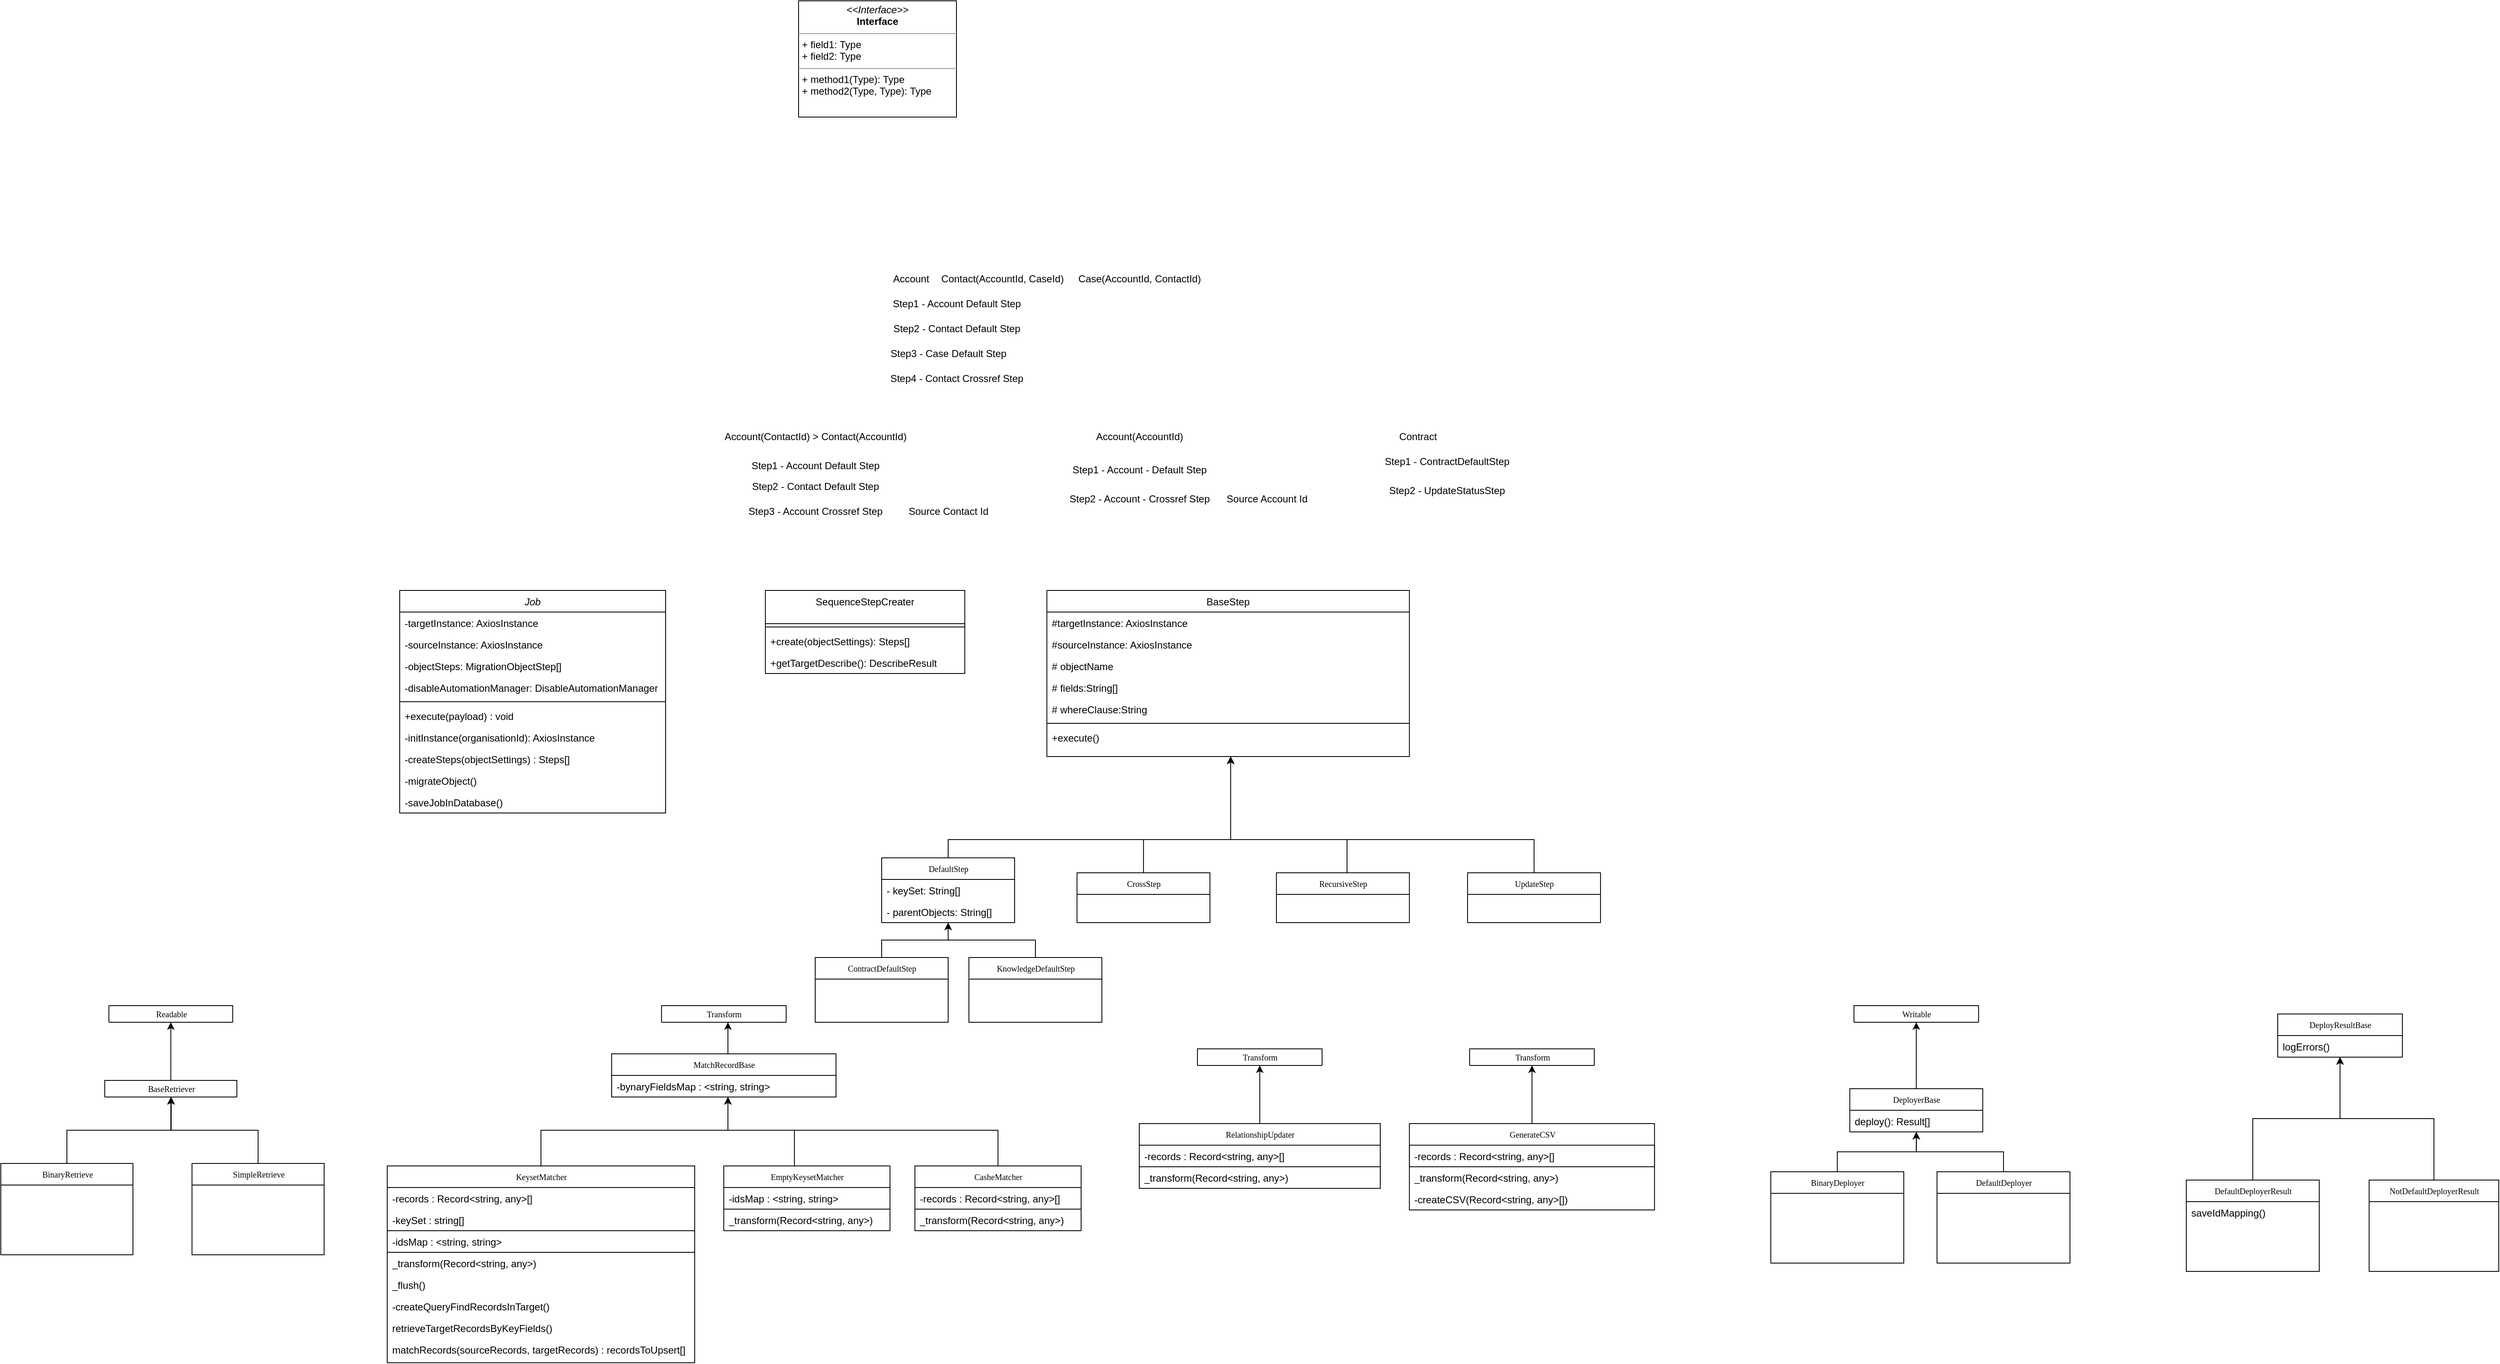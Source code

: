 <mxfile version="20.6.0" type="github">
  <diagram id="C5RBs43oDa-KdzZeNtuy" name="Page-1">
    <mxGraphModel dx="2407" dy="889" grid="1" gridSize="10" guides="1" tooltips="1" connect="1" arrows="1" fold="1" page="1" pageScale="1" pageWidth="827" pageHeight="1169" math="0" shadow="0">
      <root>
        <mxCell id="WIyWlLk6GJQsqaUBKTNV-0" />
        <mxCell id="WIyWlLk6GJQsqaUBKTNV-1" parent="WIyWlLk6GJQsqaUBKTNV-0" />
        <mxCell id="KQqe6mfhrijCWGsZN7re-0" value="&lt;p style=&quot;margin:0px;margin-top:4px;text-align:center;&quot;&gt;&lt;i&gt;&amp;lt;&amp;lt;Interface&amp;gt;&amp;gt;&lt;/i&gt;&lt;br/&gt;&lt;b&gt;Interface&lt;/b&gt;&lt;/p&gt;&lt;hr size=&quot;1&quot;/&gt;&lt;p style=&quot;margin:0px;margin-left:4px;&quot;&gt;+ field1: Type&lt;br/&gt;+ field2: Type&lt;/p&gt;&lt;hr size=&quot;1&quot;/&gt;&lt;p style=&quot;margin:0px;margin-left:4px;&quot;&gt;+ method1(Type): Type&lt;br/&gt;+ method2(Type, Type): Type&lt;/p&gt;" style="verticalAlign=top;align=left;overflow=fill;fontSize=12;fontFamily=Helvetica;html=1;rounded=0;shadow=0;comic=0;labelBackgroundColor=none;strokeWidth=1" vertex="1" parent="WIyWlLk6GJQsqaUBKTNV-1">
          <mxGeometry x="260" y="100" width="190" height="140" as="geometry" />
        </mxCell>
        <mxCell id="KQqe6mfhrijCWGsZN7re-1" value="Job" style="swimlane;fontStyle=2;align=center;verticalAlign=top;childLayout=stackLayout;horizontal=1;startSize=26;horizontalStack=0;resizeParent=1;resizeLast=0;collapsible=1;marginBottom=0;rounded=0;shadow=0;strokeWidth=1;" vertex="1" parent="WIyWlLk6GJQsqaUBKTNV-1">
          <mxGeometry x="-220" y="810" width="320" height="268" as="geometry">
            <mxRectangle x="230" y="140" width="160" height="26" as="alternateBounds" />
          </mxGeometry>
        </mxCell>
        <mxCell id="KQqe6mfhrijCWGsZN7re-2" value="-targetInstance: AxiosInstance" style="text;align=left;verticalAlign=top;spacingLeft=4;spacingRight=4;overflow=hidden;rotatable=0;points=[[0,0.5],[1,0.5]];portConstraint=eastwest;" vertex="1" parent="KQqe6mfhrijCWGsZN7re-1">
          <mxGeometry y="26" width="320" height="26" as="geometry" />
        </mxCell>
        <mxCell id="KQqe6mfhrijCWGsZN7re-3" value="-sourceInstance: AxiosInstance" style="text;align=left;verticalAlign=top;spacingLeft=4;spacingRight=4;overflow=hidden;rotatable=0;points=[[0,0.5],[1,0.5]];portConstraint=eastwest;" vertex="1" parent="KQqe6mfhrijCWGsZN7re-1">
          <mxGeometry y="52" width="320" height="26" as="geometry" />
        </mxCell>
        <mxCell id="KQqe6mfhrijCWGsZN7re-4" value="-objectSteps: MigrationObjectStep[]&#xa;" style="text;align=left;verticalAlign=top;spacingLeft=4;spacingRight=4;overflow=hidden;rotatable=0;points=[[0,0.5],[1,0.5]];portConstraint=eastwest;" vertex="1" parent="KQqe6mfhrijCWGsZN7re-1">
          <mxGeometry y="78" width="320" height="26" as="geometry" />
        </mxCell>
        <mxCell id="KQqe6mfhrijCWGsZN7re-5" value="-disableAutomationManager: DisableAutomationManager&#xa;" style="text;align=left;verticalAlign=top;spacingLeft=4;spacingRight=4;overflow=hidden;rotatable=0;points=[[0,0.5],[1,0.5]];portConstraint=eastwest;" vertex="1" parent="KQqe6mfhrijCWGsZN7re-1">
          <mxGeometry y="104" width="320" height="26" as="geometry" />
        </mxCell>
        <mxCell id="KQqe6mfhrijCWGsZN7re-6" value="" style="line;html=1;strokeWidth=1;align=left;verticalAlign=middle;spacingTop=-1;spacingLeft=3;spacingRight=3;rotatable=0;labelPosition=right;points=[];portConstraint=eastwest;" vertex="1" parent="KQqe6mfhrijCWGsZN7re-1">
          <mxGeometry y="130" width="320" height="8" as="geometry" />
        </mxCell>
        <mxCell id="KQqe6mfhrijCWGsZN7re-7" value="+execute(payload) : void" style="text;align=left;verticalAlign=top;spacingLeft=4;spacingRight=4;overflow=hidden;rotatable=0;points=[[0,0.5],[1,0.5]];portConstraint=eastwest;" vertex="1" parent="KQqe6mfhrijCWGsZN7re-1">
          <mxGeometry y="138" width="320" height="26" as="geometry" />
        </mxCell>
        <mxCell id="KQqe6mfhrijCWGsZN7re-8" value="-initInstance(organisationId): AxiosInstance" style="text;align=left;verticalAlign=top;spacingLeft=4;spacingRight=4;overflow=hidden;rotatable=0;points=[[0,0.5],[1,0.5]];portConstraint=eastwest;" vertex="1" parent="KQqe6mfhrijCWGsZN7re-1">
          <mxGeometry y="164" width="320" height="26" as="geometry" />
        </mxCell>
        <mxCell id="KQqe6mfhrijCWGsZN7re-9" value="-createSteps(objectSettings) : Steps[]" style="text;align=left;verticalAlign=top;spacingLeft=4;spacingRight=4;overflow=hidden;rotatable=0;points=[[0,0.5],[1,0.5]];portConstraint=eastwest;" vertex="1" parent="KQqe6mfhrijCWGsZN7re-1">
          <mxGeometry y="190" width="320" height="26" as="geometry" />
        </mxCell>
        <mxCell id="KQqe6mfhrijCWGsZN7re-10" value="-migrateObject()" style="text;align=left;verticalAlign=top;spacingLeft=4;spacingRight=4;overflow=hidden;rotatable=0;points=[[0,0.5],[1,0.5]];portConstraint=eastwest;" vertex="1" parent="KQqe6mfhrijCWGsZN7re-1">
          <mxGeometry y="216" width="320" height="26" as="geometry" />
        </mxCell>
        <mxCell id="KQqe6mfhrijCWGsZN7re-11" value="-saveJobInDatabase()" style="text;align=left;verticalAlign=top;spacingLeft=4;spacingRight=4;overflow=hidden;rotatable=0;points=[[0,0.5],[1,0.5]];portConstraint=eastwest;" vertex="1" parent="KQqe6mfhrijCWGsZN7re-1">
          <mxGeometry y="242" width="320" height="26" as="geometry" />
        </mxCell>
        <mxCell id="KQqe6mfhrijCWGsZN7re-12" value="SequenceStepCreater" style="swimlane;fontStyle=0;align=center;verticalAlign=top;childLayout=stackLayout;horizontal=1;startSize=40;horizontalStack=0;resizeParent=1;resizeLast=0;collapsible=1;marginBottom=0;rounded=0;shadow=0;strokeWidth=1;" vertex="1" parent="WIyWlLk6GJQsqaUBKTNV-1">
          <mxGeometry x="220.06" y="810" width="240" height="100" as="geometry">
            <mxRectangle x="550" y="140" width="160" height="26" as="alternateBounds" />
          </mxGeometry>
        </mxCell>
        <mxCell id="KQqe6mfhrijCWGsZN7re-13" value="" style="line;html=1;strokeWidth=1;align=left;verticalAlign=middle;spacingTop=-1;spacingLeft=3;spacingRight=3;rotatable=0;labelPosition=right;points=[];portConstraint=eastwest;" vertex="1" parent="KQqe6mfhrijCWGsZN7re-12">
          <mxGeometry y="40" width="240" height="8" as="geometry" />
        </mxCell>
        <mxCell id="KQqe6mfhrijCWGsZN7re-14" value="+create(objectSettings): Steps[]&#xa;" style="text;align=left;verticalAlign=top;spacingLeft=4;spacingRight=4;overflow=hidden;rotatable=0;points=[[0,0.5],[1,0.5]];portConstraint=eastwest;" vertex="1" parent="KQqe6mfhrijCWGsZN7re-12">
          <mxGeometry y="48" width="240" height="26" as="geometry" />
        </mxCell>
        <mxCell id="KQqe6mfhrijCWGsZN7re-15" value="+getTargetDescribe(): DescribeResult&#xa;" style="text;align=left;verticalAlign=top;spacingLeft=4;spacingRight=4;overflow=hidden;rotatable=0;points=[[0,0.5],[1,0.5]];portConstraint=eastwest;" vertex="1" parent="KQqe6mfhrijCWGsZN7re-12">
          <mxGeometry y="74" width="240" height="26" as="geometry" />
        </mxCell>
        <mxCell id="KQqe6mfhrijCWGsZN7re-16" value="BaseStep" style="swimlane;fontStyle=0;align=center;verticalAlign=top;childLayout=stackLayout;horizontal=1;startSize=26;horizontalStack=0;resizeParent=1;resizeLast=0;collapsible=1;marginBottom=0;rounded=0;shadow=0;strokeWidth=1;" vertex="1" parent="WIyWlLk6GJQsqaUBKTNV-1">
          <mxGeometry x="558.81" y="810" width="436.25" height="200" as="geometry">
            <mxRectangle x="550" y="140" width="160" height="26" as="alternateBounds" />
          </mxGeometry>
        </mxCell>
        <mxCell id="KQqe6mfhrijCWGsZN7re-17" value="#targetInstance: AxiosInstance" style="text;align=left;verticalAlign=top;spacingLeft=4;spacingRight=4;overflow=hidden;rotatable=0;points=[[0,0.5],[1,0.5]];portConstraint=eastwest;" vertex="1" parent="KQqe6mfhrijCWGsZN7re-16">
          <mxGeometry y="26" width="436.25" height="26" as="geometry" />
        </mxCell>
        <mxCell id="KQqe6mfhrijCWGsZN7re-18" value="#sourceInstance: AxiosInstance" style="text;align=left;verticalAlign=top;spacingLeft=4;spacingRight=4;overflow=hidden;rotatable=0;points=[[0,0.5],[1,0.5]];portConstraint=eastwest;" vertex="1" parent="KQqe6mfhrijCWGsZN7re-16">
          <mxGeometry y="52" width="436.25" height="26" as="geometry" />
        </mxCell>
        <mxCell id="KQqe6mfhrijCWGsZN7re-19" value="# objectName" style="text;align=left;verticalAlign=top;spacingLeft=4;spacingRight=4;overflow=hidden;rotatable=0;points=[[0,0.5],[1,0.5]];portConstraint=eastwest;" vertex="1" parent="KQqe6mfhrijCWGsZN7re-16">
          <mxGeometry y="78" width="436.25" height="26" as="geometry" />
        </mxCell>
        <mxCell id="KQqe6mfhrijCWGsZN7re-20" value="# fields:String[]" style="text;align=left;verticalAlign=top;spacingLeft=4;spacingRight=4;overflow=hidden;rotatable=0;points=[[0,0.5],[1,0.5]];portConstraint=eastwest;" vertex="1" parent="KQqe6mfhrijCWGsZN7re-16">
          <mxGeometry y="104" width="436.25" height="26" as="geometry" />
        </mxCell>
        <mxCell id="KQqe6mfhrijCWGsZN7re-21" value="# whereClause:String" style="text;align=left;verticalAlign=top;spacingLeft=4;spacingRight=4;overflow=hidden;rotatable=0;points=[[0,0.5],[1,0.5]];portConstraint=eastwest;" vertex="1" parent="KQqe6mfhrijCWGsZN7re-16">
          <mxGeometry y="130" width="436.25" height="26" as="geometry" />
        </mxCell>
        <mxCell id="KQqe6mfhrijCWGsZN7re-22" value="" style="line;html=1;strokeWidth=1;align=left;verticalAlign=middle;spacingTop=-1;spacingLeft=3;spacingRight=3;rotatable=0;labelPosition=right;points=[];portConstraint=eastwest;" vertex="1" parent="KQqe6mfhrijCWGsZN7re-16">
          <mxGeometry y="156" width="436.25" height="8" as="geometry" />
        </mxCell>
        <mxCell id="KQqe6mfhrijCWGsZN7re-23" value="+execute()" style="text;align=left;verticalAlign=top;spacingLeft=4;spacingRight=4;overflow=hidden;rotatable=0;points=[[0,0.5],[1,0.5]];portConstraint=eastwest;" vertex="1" parent="KQqe6mfhrijCWGsZN7re-16">
          <mxGeometry y="164" width="436.25" height="26" as="geometry" />
        </mxCell>
        <mxCell id="KQqe6mfhrijCWGsZN7re-24" style="edgeStyle=orthogonalEdgeStyle;rounded=0;orthogonalLoop=1;jettySize=auto;html=1;" edge="1" parent="WIyWlLk6GJQsqaUBKTNV-1" source="KQqe6mfhrijCWGsZN7re-25" target="KQqe6mfhrijCWGsZN7re-16">
          <mxGeometry relative="1" as="geometry">
            <Array as="points">
              <mxPoint x="440" y="1110" />
              <mxPoint x="780" y="1110" />
            </Array>
          </mxGeometry>
        </mxCell>
        <mxCell id="KQqe6mfhrijCWGsZN7re-25" value="DefaultStep" style="swimlane;html=1;fontStyle=0;childLayout=stackLayout;horizontal=1;startSize=26;fillColor=none;horizontalStack=0;resizeParent=1;resizeLast=0;collapsible=1;marginBottom=0;swimlaneFillColor=#ffffff;rounded=0;shadow=0;comic=0;labelBackgroundColor=none;strokeWidth=1;fontFamily=Verdana;fontSize=10;align=center;" vertex="1" parent="WIyWlLk6GJQsqaUBKTNV-1">
          <mxGeometry x="360" y="1132" width="160" height="78" as="geometry" />
        </mxCell>
        <mxCell id="KQqe6mfhrijCWGsZN7re-26" value="- keySet: String[]" style="text;html=1;strokeColor=none;fillColor=none;align=left;verticalAlign=top;spacingLeft=4;spacingRight=4;whiteSpace=wrap;overflow=hidden;rotatable=0;points=[[0,0.5],[1,0.5]];portConstraint=eastwest;" vertex="1" parent="KQqe6mfhrijCWGsZN7re-25">
          <mxGeometry y="26" width="160" height="26" as="geometry" />
        </mxCell>
        <mxCell id="KQqe6mfhrijCWGsZN7re-27" value="- parentObjects: String[]" style="text;html=1;strokeColor=none;fillColor=none;align=left;verticalAlign=top;spacingLeft=4;spacingRight=4;whiteSpace=wrap;overflow=hidden;rotatable=0;points=[[0,0.5],[1,0.5]];portConstraint=eastwest;" vertex="1" parent="KQqe6mfhrijCWGsZN7re-25">
          <mxGeometry y="52" width="160" height="26" as="geometry" />
        </mxCell>
        <mxCell id="KQqe6mfhrijCWGsZN7re-28" style="edgeStyle=orthogonalEdgeStyle;rounded=0;orthogonalLoop=1;jettySize=auto;html=1;exitX=0.5;exitY=0;exitDx=0;exitDy=0;" edge="1" parent="WIyWlLk6GJQsqaUBKTNV-1" source="KQqe6mfhrijCWGsZN7re-29" target="KQqe6mfhrijCWGsZN7re-16">
          <mxGeometry relative="1" as="geometry">
            <Array as="points">
              <mxPoint x="675" y="1110" />
              <mxPoint x="780" y="1110" />
            </Array>
          </mxGeometry>
        </mxCell>
        <mxCell id="KQqe6mfhrijCWGsZN7re-29" value="CrossStep" style="swimlane;html=1;fontStyle=0;childLayout=stackLayout;horizontal=1;startSize=26;fillColor=none;horizontalStack=0;resizeParent=1;resizeLast=0;collapsible=1;marginBottom=0;swimlaneFillColor=#ffffff;rounded=0;shadow=0;comic=0;labelBackgroundColor=none;strokeWidth=1;fontFamily=Verdana;fontSize=10;align=center;" vertex="1" parent="WIyWlLk6GJQsqaUBKTNV-1">
          <mxGeometry x="595.06" y="1150" width="160" height="60" as="geometry" />
        </mxCell>
        <mxCell id="KQqe6mfhrijCWGsZN7re-30" style="edgeStyle=orthogonalEdgeStyle;rounded=0;orthogonalLoop=1;jettySize=auto;html=1;" edge="1" parent="WIyWlLk6GJQsqaUBKTNV-1" source="KQqe6mfhrijCWGsZN7re-31" target="KQqe6mfhrijCWGsZN7re-16">
          <mxGeometry relative="1" as="geometry">
            <Array as="points">
              <mxPoint x="920" y="1110" />
              <mxPoint x="780" y="1110" />
            </Array>
          </mxGeometry>
        </mxCell>
        <mxCell id="KQqe6mfhrijCWGsZN7re-31" value="RecursiveStep" style="swimlane;html=1;fontStyle=0;childLayout=stackLayout;horizontal=1;startSize=26;fillColor=none;horizontalStack=0;resizeParent=1;resizeLast=0;collapsible=1;marginBottom=0;swimlaneFillColor=#ffffff;rounded=0;shadow=0;comic=0;labelBackgroundColor=none;strokeWidth=1;fontFamily=Verdana;fontSize=10;align=center;" vertex="1" parent="WIyWlLk6GJQsqaUBKTNV-1">
          <mxGeometry x="835.06" y="1150" width="160" height="60" as="geometry" />
        </mxCell>
        <mxCell id="KQqe6mfhrijCWGsZN7re-32" style="edgeStyle=orthogonalEdgeStyle;rounded=0;orthogonalLoop=1;jettySize=auto;html=1;" edge="1" parent="WIyWlLk6GJQsqaUBKTNV-1" source="KQqe6mfhrijCWGsZN7re-33" target="KQqe6mfhrijCWGsZN7re-34">
          <mxGeometry relative="1" as="geometry" />
        </mxCell>
        <mxCell id="KQqe6mfhrijCWGsZN7re-33" value="BaseRetriever" style="swimlane;html=1;fontStyle=0;childLayout=stackLayout;horizontal=1;startSize=26;fillColor=none;horizontalStack=0;resizeParent=1;resizeLast=0;collapsible=1;marginBottom=0;swimlaneFillColor=#ffffff;rounded=0;shadow=0;comic=0;labelBackgroundColor=none;strokeWidth=1;fontFamily=Verdana;fontSize=10;align=center;" vertex="1" parent="WIyWlLk6GJQsqaUBKTNV-1">
          <mxGeometry x="-574.94" y="1400" width="159" height="20" as="geometry" />
        </mxCell>
        <mxCell id="KQqe6mfhrijCWGsZN7re-34" value="Readable" style="swimlane;html=1;fontStyle=0;childLayout=stackLayout;horizontal=1;startSize=26;fillColor=none;horizontalStack=0;resizeParent=1;resizeLast=0;collapsible=1;marginBottom=0;swimlaneFillColor=#ffffff;rounded=0;shadow=0;comic=0;labelBackgroundColor=none;strokeWidth=1;fontFamily=Verdana;fontSize=10;align=center;" vertex="1" parent="WIyWlLk6GJQsqaUBKTNV-1">
          <mxGeometry x="-569.94" y="1310" width="149" height="20" as="geometry" />
        </mxCell>
        <mxCell id="KQqe6mfhrijCWGsZN7re-35" style="edgeStyle=orthogonalEdgeStyle;rounded=0;orthogonalLoop=1;jettySize=auto;html=1;" edge="1" parent="WIyWlLk6GJQsqaUBKTNV-1" source="KQqe6mfhrijCWGsZN7re-36" target="KQqe6mfhrijCWGsZN7re-38">
          <mxGeometry relative="1" as="geometry">
            <Array as="points">
              <mxPoint x="175" y="1350" />
              <mxPoint x="175" y="1350" />
            </Array>
          </mxGeometry>
        </mxCell>
        <mxCell id="KQqe6mfhrijCWGsZN7re-36" value="MatchRecordBase" style="swimlane;html=1;fontStyle=0;childLayout=stackLayout;horizontal=1;startSize=26;fillColor=none;horizontalStack=0;resizeParent=1;resizeLast=0;collapsible=1;marginBottom=0;swimlaneFillColor=#ffffff;rounded=0;shadow=0;comic=0;labelBackgroundColor=none;strokeWidth=1;fontFamily=Verdana;fontSize=10;align=center;" vertex="1" parent="WIyWlLk6GJQsqaUBKTNV-1">
          <mxGeometry x="35.06" y="1368" width="270" height="52" as="geometry" />
        </mxCell>
        <mxCell id="KQqe6mfhrijCWGsZN7re-37" value="&lt;span style=&quot;color: rgb(0, 0, 0); font-family: Helvetica; font-size: 12px; font-style: normal; font-variant-ligatures: normal; font-variant-caps: normal; font-weight: 400; letter-spacing: normal; orphans: 2; text-align: left; text-indent: 0px; text-transform: none; widows: 2; word-spacing: 0px; -webkit-text-stroke-width: 0px; text-decoration-thickness: initial; text-decoration-style: initial; text-decoration-color: initial; float: none; display: inline !important; background-color: rgb(255, 255, 255);&quot;&gt;-bynaryFieldsMap : &amp;lt;string, string&amp;gt;&amp;nbsp;&amp;nbsp;&lt;/span&gt;" style="text;html=1;strokeColor=default;fillColor=#FFFFFF;align=left;verticalAlign=top;spacingLeft=4;spacingRight=4;whiteSpace=wrap;overflow=hidden;rotatable=0;points=[[0,0.5],[1,0.5]];portConstraint=eastwest;" vertex="1" parent="KQqe6mfhrijCWGsZN7re-36">
          <mxGeometry y="26" width="270" height="26" as="geometry" />
        </mxCell>
        <mxCell id="KQqe6mfhrijCWGsZN7re-38" value="Transform" style="swimlane;html=1;fontStyle=0;childLayout=stackLayout;horizontal=1;startSize=26;fillColor=none;horizontalStack=0;resizeParent=1;resizeLast=0;collapsible=1;marginBottom=0;swimlaneFillColor=#ffffff;rounded=0;shadow=0;comic=0;labelBackgroundColor=none;strokeWidth=1;fontFamily=Verdana;fontSize=10;align=center;" vertex="1" parent="WIyWlLk6GJQsqaUBKTNV-1">
          <mxGeometry x="95.06" y="1310" width="150" height="20" as="geometry" />
        </mxCell>
        <mxCell id="KQqe6mfhrijCWGsZN7re-39" style="edgeStyle=orthogonalEdgeStyle;rounded=0;orthogonalLoop=1;jettySize=auto;html=1;" edge="1" parent="WIyWlLk6GJQsqaUBKTNV-1" source="KQqe6mfhrijCWGsZN7re-40" target="KQqe6mfhrijCWGsZN7re-36">
          <mxGeometry relative="1" as="geometry">
            <Array as="points">
              <mxPoint x="-50" y="1460" />
              <mxPoint x="175" y="1460" />
            </Array>
          </mxGeometry>
        </mxCell>
        <mxCell id="KQqe6mfhrijCWGsZN7re-40" value="KeysetMatcher" style="swimlane;html=1;fontStyle=0;childLayout=stackLayout;horizontal=1;startSize=26;fillColor=none;horizontalStack=0;resizeParent=1;resizeLast=0;collapsible=1;marginBottom=0;swimlaneFillColor=#ffffff;rounded=0;shadow=0;comic=0;labelBackgroundColor=none;strokeWidth=1;fontFamily=Verdana;fontSize=10;align=center;" vertex="1" parent="WIyWlLk6GJQsqaUBKTNV-1">
          <mxGeometry x="-235" y="1503" width="370" height="237" as="geometry" />
        </mxCell>
        <mxCell id="KQqe6mfhrijCWGsZN7re-41" value="-records : Record&amp;lt;string, any&amp;gt;[]" style="text;html=1;strokeColor=none;fillColor=none;align=left;verticalAlign=top;spacingLeft=4;spacingRight=4;whiteSpace=wrap;overflow=hidden;rotatable=0;points=[[0,0.5],[1,0.5]];portConstraint=eastwest;" vertex="1" parent="KQqe6mfhrijCWGsZN7re-40">
          <mxGeometry y="26" width="370" height="26" as="geometry" />
        </mxCell>
        <mxCell id="KQqe6mfhrijCWGsZN7re-42" value="-keySet : string[]" style="text;html=1;strokeColor=none;fillColor=none;align=left;verticalAlign=top;spacingLeft=4;spacingRight=4;whiteSpace=wrap;overflow=hidden;rotatable=0;points=[[0,0.5],[1,0.5]];portConstraint=eastwest;" vertex="1" parent="KQqe6mfhrijCWGsZN7re-40">
          <mxGeometry y="52" width="370" height="26" as="geometry" />
        </mxCell>
        <mxCell id="KQqe6mfhrijCWGsZN7re-43" value="-idsMap : &amp;lt;string, string&amp;gt;&amp;nbsp;&amp;nbsp;" style="text;html=1;strokeColor=default;fillColor=none;align=left;verticalAlign=top;spacingLeft=4;spacingRight=4;whiteSpace=wrap;overflow=hidden;rotatable=0;points=[[0,0.5],[1,0.5]];portConstraint=eastwest;" vertex="1" parent="KQqe6mfhrijCWGsZN7re-40">
          <mxGeometry y="78" width="370" height="26" as="geometry" />
        </mxCell>
        <mxCell id="KQqe6mfhrijCWGsZN7re-44" value="_transform(Record&amp;lt;string, any&amp;gt;)" style="text;html=1;strokeColor=none;fillColor=none;align=left;verticalAlign=top;spacingLeft=4;spacingRight=4;whiteSpace=wrap;overflow=hidden;rotatable=0;points=[[0,0.5],[1,0.5]];portConstraint=eastwest;" vertex="1" parent="KQqe6mfhrijCWGsZN7re-40">
          <mxGeometry y="104" width="370" height="26" as="geometry" />
        </mxCell>
        <mxCell id="KQqe6mfhrijCWGsZN7re-45" value="_flush()" style="text;html=1;strokeColor=none;fillColor=none;align=left;verticalAlign=top;spacingLeft=4;spacingRight=4;whiteSpace=wrap;overflow=hidden;rotatable=0;points=[[0,0.5],[1,0.5]];portConstraint=eastwest;" vertex="1" parent="KQqe6mfhrijCWGsZN7re-40">
          <mxGeometry y="130" width="370" height="26" as="geometry" />
        </mxCell>
        <mxCell id="KQqe6mfhrijCWGsZN7re-46" value="-createQueryFindRecordsInTarget()" style="text;html=1;strokeColor=none;fillColor=none;align=left;verticalAlign=top;spacingLeft=4;spacingRight=4;whiteSpace=wrap;overflow=hidden;rotatable=0;points=[[0,0.5],[1,0.5]];portConstraint=eastwest;" vertex="1" parent="KQqe6mfhrijCWGsZN7re-40">
          <mxGeometry y="156" width="370" height="26" as="geometry" />
        </mxCell>
        <mxCell id="KQqe6mfhrijCWGsZN7re-47" value="retrieveTargetRecordsByKeyFields()" style="text;html=1;strokeColor=none;fillColor=none;align=left;verticalAlign=top;spacingLeft=4;spacingRight=4;whiteSpace=wrap;overflow=hidden;rotatable=0;points=[[0,0.5],[1,0.5]];portConstraint=eastwest;" vertex="1" parent="KQqe6mfhrijCWGsZN7re-40">
          <mxGeometry y="182" width="370" height="26" as="geometry" />
        </mxCell>
        <mxCell id="KQqe6mfhrijCWGsZN7re-48" value="matchRecords(sourceRecords, targetRecords) : recordsToUpsert[]" style="text;html=1;strokeColor=none;fillColor=none;align=left;verticalAlign=top;spacingLeft=4;spacingRight=4;whiteSpace=wrap;overflow=hidden;rotatable=0;points=[[0,0.5],[1,0.5]];portConstraint=eastwest;" vertex="1" parent="KQqe6mfhrijCWGsZN7re-40">
          <mxGeometry y="208" width="370" height="26" as="geometry" />
        </mxCell>
        <mxCell id="KQqe6mfhrijCWGsZN7re-49" style="edgeStyle=orthogonalEdgeStyle;rounded=0;orthogonalLoop=1;jettySize=auto;html=1;" edge="1" parent="WIyWlLk6GJQsqaUBKTNV-1" source="KQqe6mfhrijCWGsZN7re-50" target="KQqe6mfhrijCWGsZN7re-36">
          <mxGeometry relative="1" as="geometry">
            <Array as="points">
              <mxPoint x="500" y="1460" />
              <mxPoint x="175" y="1460" />
            </Array>
          </mxGeometry>
        </mxCell>
        <mxCell id="KQqe6mfhrijCWGsZN7re-50" value="CasheMatcher" style="swimlane;html=1;fontStyle=0;childLayout=stackLayout;horizontal=1;startSize=26;fillColor=none;horizontalStack=0;resizeParent=1;resizeLast=0;collapsible=1;marginBottom=0;swimlaneFillColor=#ffffff;rounded=0;shadow=0;comic=0;labelBackgroundColor=none;strokeWidth=1;fontFamily=Verdana;fontSize=10;align=center;" vertex="1" parent="WIyWlLk6GJQsqaUBKTNV-1">
          <mxGeometry x="400" y="1503" width="200" height="78" as="geometry" />
        </mxCell>
        <mxCell id="KQqe6mfhrijCWGsZN7re-51" value="-records : Record&amp;lt;string, any&amp;gt;[]" style="text;html=1;strokeColor=default;fillColor=none;align=left;verticalAlign=top;spacingLeft=4;spacingRight=4;whiteSpace=wrap;overflow=hidden;rotatable=0;points=[[0,0.5],[1,0.5]];portConstraint=eastwest;" vertex="1" parent="KQqe6mfhrijCWGsZN7re-50">
          <mxGeometry y="26" width="200" height="26" as="geometry" />
        </mxCell>
        <mxCell id="KQqe6mfhrijCWGsZN7re-52" value="_transform(Record&amp;lt;string, any&amp;gt;)&amp;nbsp;" style="text;html=1;strokeColor=none;fillColor=none;align=left;verticalAlign=top;spacingLeft=4;spacingRight=4;whiteSpace=wrap;overflow=hidden;rotatable=0;points=[[0,0.5],[1,0.5]];portConstraint=eastwest;" vertex="1" parent="KQqe6mfhrijCWGsZN7re-50">
          <mxGeometry y="52" width="200" height="26" as="geometry" />
        </mxCell>
        <mxCell id="KQqe6mfhrijCWGsZN7re-53" style="edgeStyle=orthogonalEdgeStyle;rounded=0;orthogonalLoop=1;jettySize=auto;html=1;" edge="1" parent="WIyWlLk6GJQsqaUBKTNV-1" source="KQqe6mfhrijCWGsZN7re-54" target="KQqe6mfhrijCWGsZN7re-56">
          <mxGeometry relative="1" as="geometry" />
        </mxCell>
        <mxCell id="KQqe6mfhrijCWGsZN7re-54" value="DeployerBase" style="swimlane;html=1;fontStyle=0;childLayout=stackLayout;horizontal=1;startSize=26;fillColor=none;horizontalStack=0;resizeParent=1;resizeLast=0;collapsible=1;marginBottom=0;swimlaneFillColor=#ffffff;rounded=0;shadow=0;comic=0;labelBackgroundColor=none;strokeWidth=1;fontFamily=Verdana;fontSize=10;align=center;" vertex="1" parent="WIyWlLk6GJQsqaUBKTNV-1">
          <mxGeometry x="1525.06" y="1410" width="160" height="52" as="geometry" />
        </mxCell>
        <mxCell id="KQqe6mfhrijCWGsZN7re-55" value="deploy(): Result[]" style="text;html=1;strokeColor=none;fillColor=none;align=left;verticalAlign=top;spacingLeft=4;spacingRight=4;whiteSpace=wrap;overflow=hidden;rotatable=0;points=[[0,0.5],[1,0.5]];portConstraint=eastwest;" vertex="1" parent="KQqe6mfhrijCWGsZN7re-54">
          <mxGeometry y="26" width="160" height="26" as="geometry" />
        </mxCell>
        <mxCell id="KQqe6mfhrijCWGsZN7re-56" value="Writable" style="swimlane;html=1;fontStyle=0;childLayout=stackLayout;horizontal=1;startSize=26;fillColor=none;horizontalStack=0;resizeParent=1;resizeLast=0;collapsible=1;marginBottom=0;swimlaneFillColor=#ffffff;rounded=0;shadow=0;comic=0;labelBackgroundColor=none;strokeWidth=1;fontFamily=Verdana;fontSize=10;align=center;" vertex="1" parent="WIyWlLk6GJQsqaUBKTNV-1">
          <mxGeometry x="1530.06" y="1310" width="150" height="20" as="geometry" />
        </mxCell>
        <mxCell id="KQqe6mfhrijCWGsZN7re-57" style="edgeStyle=orthogonalEdgeStyle;rounded=0;orthogonalLoop=1;jettySize=auto;html=1;" edge="1" parent="WIyWlLk6GJQsqaUBKTNV-1" source="KQqe6mfhrijCWGsZN7re-58" target="KQqe6mfhrijCWGsZN7re-54">
          <mxGeometry relative="1" as="geometry" />
        </mxCell>
        <mxCell id="KQqe6mfhrijCWGsZN7re-58" value="BinaryDeployer" style="swimlane;html=1;fontStyle=0;childLayout=stackLayout;horizontal=1;startSize=26;fillColor=none;horizontalStack=0;resizeParent=1;resizeLast=0;collapsible=1;marginBottom=0;swimlaneFillColor=#ffffff;rounded=0;shadow=0;comic=0;labelBackgroundColor=none;strokeWidth=1;fontFamily=Verdana;fontSize=10;align=center;" vertex="1" parent="WIyWlLk6GJQsqaUBKTNV-1">
          <mxGeometry x="1430" y="1510" width="160" height="110" as="geometry" />
        </mxCell>
        <mxCell id="KQqe6mfhrijCWGsZN7re-59" style="edgeStyle=orthogonalEdgeStyle;rounded=0;orthogonalLoop=1;jettySize=auto;html=1;" edge="1" parent="WIyWlLk6GJQsqaUBKTNV-1" source="KQqe6mfhrijCWGsZN7re-60" target="KQqe6mfhrijCWGsZN7re-54">
          <mxGeometry relative="1" as="geometry" />
        </mxCell>
        <mxCell id="KQqe6mfhrijCWGsZN7re-60" value="DefaultDeployer" style="swimlane;html=1;fontStyle=0;childLayout=stackLayout;horizontal=1;startSize=26;fillColor=none;horizontalStack=0;resizeParent=1;resizeLast=0;collapsible=1;marginBottom=0;swimlaneFillColor=#ffffff;rounded=0;shadow=0;comic=0;labelBackgroundColor=none;strokeWidth=1;fontFamily=Verdana;fontSize=10;align=center;" vertex="1" parent="WIyWlLk6GJQsqaUBKTNV-1">
          <mxGeometry x="1630" y="1510" width="160" height="110" as="geometry" />
        </mxCell>
        <mxCell id="KQqe6mfhrijCWGsZN7re-61" value="DeployResultBase" style="swimlane;html=1;fontStyle=0;childLayout=stackLayout;horizontal=1;startSize=26;fillColor=none;horizontalStack=0;resizeParent=1;resizeLast=0;collapsible=1;marginBottom=0;swimlaneFillColor=#ffffff;rounded=0;shadow=0;comic=0;labelBackgroundColor=none;strokeWidth=1;fontFamily=Verdana;fontSize=10;align=center;" vertex="1" parent="WIyWlLk6GJQsqaUBKTNV-1">
          <mxGeometry x="2040" y="1320" width="150" height="52" as="geometry" />
        </mxCell>
        <mxCell id="KQqe6mfhrijCWGsZN7re-62" value="logErrors()" style="text;html=1;strokeColor=none;fillColor=none;align=left;verticalAlign=top;spacingLeft=4;spacingRight=4;whiteSpace=wrap;overflow=hidden;rotatable=0;points=[[0,0.5],[1,0.5]];portConstraint=eastwest;" vertex="1" parent="KQqe6mfhrijCWGsZN7re-61">
          <mxGeometry y="26" width="150" height="26" as="geometry" />
        </mxCell>
        <mxCell id="KQqe6mfhrijCWGsZN7re-63" style="edgeStyle=orthogonalEdgeStyle;rounded=0;orthogonalLoop=1;jettySize=auto;html=1;" edge="1" parent="WIyWlLk6GJQsqaUBKTNV-1" source="KQqe6mfhrijCWGsZN7re-64" target="KQqe6mfhrijCWGsZN7re-61">
          <mxGeometry relative="1" as="geometry" />
        </mxCell>
        <mxCell id="KQqe6mfhrijCWGsZN7re-64" value="DefaultDeployerResult" style="swimlane;html=1;fontStyle=0;childLayout=stackLayout;horizontal=1;startSize=26;fillColor=none;horizontalStack=0;resizeParent=1;resizeLast=0;collapsible=1;marginBottom=0;swimlaneFillColor=#ffffff;rounded=0;shadow=0;comic=0;labelBackgroundColor=none;strokeWidth=1;fontFamily=Verdana;fontSize=10;align=center;" vertex="1" parent="WIyWlLk6GJQsqaUBKTNV-1">
          <mxGeometry x="1930" y="1520" width="160" height="110" as="geometry" />
        </mxCell>
        <mxCell id="KQqe6mfhrijCWGsZN7re-65" value="saveIdMapping()" style="text;html=1;strokeColor=none;fillColor=none;align=left;verticalAlign=top;spacingLeft=4;spacingRight=4;whiteSpace=wrap;overflow=hidden;rotatable=0;points=[[0,0.5],[1,0.5]];portConstraint=eastwest;" vertex="1" parent="KQqe6mfhrijCWGsZN7re-64">
          <mxGeometry y="26" width="160" height="26" as="geometry" />
        </mxCell>
        <mxCell id="KQqe6mfhrijCWGsZN7re-66" style="edgeStyle=orthogonalEdgeStyle;rounded=0;orthogonalLoop=1;jettySize=auto;html=1;" edge="1" parent="WIyWlLk6GJQsqaUBKTNV-1" source="KQqe6mfhrijCWGsZN7re-67" target="KQqe6mfhrijCWGsZN7re-61">
          <mxGeometry relative="1" as="geometry" />
        </mxCell>
        <mxCell id="KQqe6mfhrijCWGsZN7re-67" value="NotDefaultDeployerResult" style="swimlane;html=1;fontStyle=0;childLayout=stackLayout;horizontal=1;startSize=26;fillColor=none;horizontalStack=0;resizeParent=1;resizeLast=0;collapsible=1;marginBottom=0;swimlaneFillColor=#ffffff;rounded=0;shadow=0;comic=0;labelBackgroundColor=none;strokeWidth=1;fontFamily=Verdana;fontSize=10;align=center;" vertex="1" parent="WIyWlLk6GJQsqaUBKTNV-1">
          <mxGeometry x="2150" y="1520" width="156" height="110" as="geometry" />
        </mxCell>
        <mxCell id="KQqe6mfhrijCWGsZN7re-68" style="edgeStyle=orthogonalEdgeStyle;rounded=0;orthogonalLoop=1;jettySize=auto;html=1;" edge="1" parent="WIyWlLk6GJQsqaUBKTNV-1" source="KQqe6mfhrijCWGsZN7re-69" target="KQqe6mfhrijCWGsZN7re-16">
          <mxGeometry relative="1" as="geometry">
            <Array as="points">
              <mxPoint x="1145" y="1110" />
              <mxPoint x="780" y="1110" />
            </Array>
          </mxGeometry>
        </mxCell>
        <mxCell id="KQqe6mfhrijCWGsZN7re-69" value="UpdateStep" style="swimlane;html=1;fontStyle=0;childLayout=stackLayout;horizontal=1;startSize=26;fillColor=none;horizontalStack=0;resizeParent=1;resizeLast=0;collapsible=1;marginBottom=0;swimlaneFillColor=#ffffff;rounded=0;shadow=0;comic=0;labelBackgroundColor=none;strokeWidth=1;fontFamily=Verdana;fontSize=10;align=center;" vertex="1" parent="WIyWlLk6GJQsqaUBKTNV-1">
          <mxGeometry x="1065.06" y="1150" width="160" height="60" as="geometry" />
        </mxCell>
        <mxCell id="KQqe6mfhrijCWGsZN7re-70" style="edgeStyle=orthogonalEdgeStyle;rounded=0;orthogonalLoop=1;jettySize=auto;html=1;" edge="1" parent="WIyWlLk6GJQsqaUBKTNV-1" source="KQqe6mfhrijCWGsZN7re-71" target="KQqe6mfhrijCWGsZN7re-33">
          <mxGeometry relative="1" as="geometry" />
        </mxCell>
        <mxCell id="KQqe6mfhrijCWGsZN7re-71" value="BinaryRetrieve" style="swimlane;html=1;fontStyle=0;childLayout=stackLayout;horizontal=1;startSize=26;fillColor=none;horizontalStack=0;resizeParent=1;resizeLast=0;collapsible=1;marginBottom=0;swimlaneFillColor=#ffffff;rounded=0;shadow=0;comic=0;labelBackgroundColor=none;strokeWidth=1;fontFamily=Verdana;fontSize=10;align=center;" vertex="1" parent="WIyWlLk6GJQsqaUBKTNV-1">
          <mxGeometry x="-700" y="1500" width="159" height="110" as="geometry" />
        </mxCell>
        <mxCell id="KQqe6mfhrijCWGsZN7re-72" style="edgeStyle=orthogonalEdgeStyle;rounded=0;orthogonalLoop=1;jettySize=auto;html=1;" edge="1" parent="WIyWlLk6GJQsqaUBKTNV-1" source="KQqe6mfhrijCWGsZN7re-73" target="KQqe6mfhrijCWGsZN7re-33">
          <mxGeometry relative="1" as="geometry">
            <Array as="points">
              <mxPoint x="-390" y="1460" />
              <mxPoint x="-495" y="1460" />
            </Array>
          </mxGeometry>
        </mxCell>
        <mxCell id="KQqe6mfhrijCWGsZN7re-73" value="SimpleRetrieve" style="swimlane;html=1;fontStyle=0;childLayout=stackLayout;horizontal=1;startSize=26;fillColor=none;horizontalStack=0;resizeParent=1;resizeLast=0;collapsible=1;marginBottom=0;swimlaneFillColor=#ffffff;rounded=0;shadow=0;comic=0;labelBackgroundColor=none;strokeWidth=1;fontFamily=Verdana;fontSize=10;align=center;" vertex="1" parent="WIyWlLk6GJQsqaUBKTNV-1">
          <mxGeometry x="-469.94" y="1500" width="159" height="110" as="geometry" />
        </mxCell>
        <mxCell id="KQqe6mfhrijCWGsZN7re-74" style="edgeStyle=orthogonalEdgeStyle;rounded=0;orthogonalLoop=1;jettySize=auto;html=1;" edge="1" parent="WIyWlLk6GJQsqaUBKTNV-1" source="KQqe6mfhrijCWGsZN7re-75" target="KQqe6mfhrijCWGsZN7re-78">
          <mxGeometry relative="1" as="geometry">
            <Array as="points" />
            <mxPoint x="820" y="1390" as="targetPoint" />
          </mxGeometry>
        </mxCell>
        <mxCell id="KQqe6mfhrijCWGsZN7re-75" value="RelationshipUpdater" style="swimlane;html=1;fontStyle=0;childLayout=stackLayout;horizontal=1;startSize=26;fillColor=none;horizontalStack=0;resizeParent=1;resizeLast=0;collapsible=1;marginBottom=0;swimlaneFillColor=#ffffff;rounded=0;shadow=0;comic=0;labelBackgroundColor=none;strokeWidth=1;fontFamily=Verdana;fontSize=10;align=center;" vertex="1" parent="WIyWlLk6GJQsqaUBKTNV-1">
          <mxGeometry x="670" y="1452" width="290" height="78" as="geometry" />
        </mxCell>
        <mxCell id="KQqe6mfhrijCWGsZN7re-76" value="-records : Record&amp;lt;string, any&amp;gt;[]" style="text;html=1;strokeColor=default;fillColor=none;align=left;verticalAlign=top;spacingLeft=4;spacingRight=4;whiteSpace=wrap;overflow=hidden;rotatable=0;points=[[0,0.5],[1,0.5]];portConstraint=eastwest;" vertex="1" parent="KQqe6mfhrijCWGsZN7re-75">
          <mxGeometry y="26" width="290" height="26" as="geometry" />
        </mxCell>
        <mxCell id="KQqe6mfhrijCWGsZN7re-77" value="_transform(Record&amp;lt;string, any&amp;gt;)&amp;nbsp;" style="text;html=1;strokeColor=none;fillColor=none;align=left;verticalAlign=top;spacingLeft=4;spacingRight=4;whiteSpace=wrap;overflow=hidden;rotatable=0;points=[[0,0.5],[1,0.5]];portConstraint=eastwest;" vertex="1" parent="KQqe6mfhrijCWGsZN7re-75">
          <mxGeometry y="52" width="290" height="26" as="geometry" />
        </mxCell>
        <mxCell id="KQqe6mfhrijCWGsZN7re-78" value="Transform" style="swimlane;html=1;fontStyle=0;childLayout=stackLayout;horizontal=1;startSize=26;fillColor=none;horizontalStack=0;resizeParent=1;resizeLast=0;collapsible=1;marginBottom=0;swimlaneFillColor=#ffffff;rounded=0;shadow=0;comic=0;labelBackgroundColor=none;strokeWidth=1;fontFamily=Verdana;fontSize=10;align=center;" vertex="1" parent="WIyWlLk6GJQsqaUBKTNV-1">
          <mxGeometry x="740" y="1362" width="150" height="20" as="geometry" />
        </mxCell>
        <mxCell id="KQqe6mfhrijCWGsZN7re-79" value="Account(ContactId) &amp;gt; Contact(AccountId)" style="text;html=1;align=center;verticalAlign=middle;resizable=0;points=[];autosize=1;strokeColor=none;fillColor=none;" vertex="1" parent="WIyWlLk6GJQsqaUBKTNV-1">
          <mxGeometry x="160" y="610" width="240" height="30" as="geometry" />
        </mxCell>
        <mxCell id="KQqe6mfhrijCWGsZN7re-80" value="Step1 - Account Default Step" style="text;html=1;align=center;verticalAlign=middle;resizable=0;points=[];autosize=1;strokeColor=none;fillColor=none;" vertex="1" parent="WIyWlLk6GJQsqaUBKTNV-1">
          <mxGeometry x="190" y="645" width="180" height="30" as="geometry" />
        </mxCell>
        <mxCell id="KQqe6mfhrijCWGsZN7re-81" value="Step2 - Contact Default Step" style="text;html=1;align=center;verticalAlign=middle;resizable=0;points=[];autosize=1;strokeColor=none;fillColor=none;" vertex="1" parent="WIyWlLk6GJQsqaUBKTNV-1">
          <mxGeometry x="190" y="670" width="180" height="30" as="geometry" />
        </mxCell>
        <mxCell id="KQqe6mfhrijCWGsZN7re-82" value="Step3 - Account Crossref Step" style="text;html=1;align=center;verticalAlign=middle;resizable=0;points=[];autosize=1;strokeColor=none;fillColor=none;" vertex="1" parent="WIyWlLk6GJQsqaUBKTNV-1">
          <mxGeometry x="190" y="700" width="180" height="30" as="geometry" />
        </mxCell>
        <mxCell id="KQqe6mfhrijCWGsZN7re-83" value="Source Contact Id" style="text;html=1;align=center;verticalAlign=middle;resizable=0;points=[];autosize=1;strokeColor=none;fillColor=none;" vertex="1" parent="WIyWlLk6GJQsqaUBKTNV-1">
          <mxGeometry x="380" y="700" width="120" height="30" as="geometry" />
        </mxCell>
        <mxCell id="KQqe6mfhrijCWGsZN7re-84" value="Account(AccountId)" style="text;html=1;align=center;verticalAlign=middle;resizable=0;points=[];autosize=1;strokeColor=none;fillColor=none;" vertex="1" parent="WIyWlLk6GJQsqaUBKTNV-1">
          <mxGeometry x="605" y="610" width="130" height="30" as="geometry" />
        </mxCell>
        <mxCell id="KQqe6mfhrijCWGsZN7re-85" value="Step1 - Account - Default Step" style="text;html=1;align=center;verticalAlign=middle;resizable=0;points=[];autosize=1;strokeColor=none;fillColor=none;" vertex="1" parent="WIyWlLk6GJQsqaUBKTNV-1">
          <mxGeometry x="580" y="650" width="180" height="30" as="geometry" />
        </mxCell>
        <mxCell id="KQqe6mfhrijCWGsZN7re-86" value="Step2 - Account - Crossref Step" style="text;html=1;align=center;verticalAlign=middle;resizable=0;points=[];autosize=1;strokeColor=none;fillColor=none;" vertex="1" parent="WIyWlLk6GJQsqaUBKTNV-1">
          <mxGeometry x="575" y="685" width="190" height="30" as="geometry" />
        </mxCell>
        <mxCell id="KQqe6mfhrijCWGsZN7re-87" value="Source Account Id&amp;nbsp;" style="text;html=1;align=center;verticalAlign=middle;resizable=0;points=[];autosize=1;strokeColor=none;fillColor=none;" vertex="1" parent="WIyWlLk6GJQsqaUBKTNV-1">
          <mxGeometry x="765.06" y="685" width="120" height="30" as="geometry" />
        </mxCell>
        <mxCell id="KQqe6mfhrijCWGsZN7re-88" value="Contract" style="text;html=1;align=center;verticalAlign=middle;resizable=0;points=[];autosize=1;strokeColor=none;fillColor=none;" vertex="1" parent="WIyWlLk6GJQsqaUBKTNV-1">
          <mxGeometry x="970" y="610" width="70" height="30" as="geometry" />
        </mxCell>
        <mxCell id="KQqe6mfhrijCWGsZN7re-89" value="Step1 -&amp;nbsp;ContractDefaultStep" style="text;html=1;align=center;verticalAlign=middle;resizable=0;points=[];autosize=1;strokeColor=none;fillColor=none;" vertex="1" parent="WIyWlLk6GJQsqaUBKTNV-1">
          <mxGeometry x="955" y="640" width="170" height="30" as="geometry" />
        </mxCell>
        <mxCell id="KQqe6mfhrijCWGsZN7re-90" style="edgeStyle=orthogonalEdgeStyle;rounded=0;orthogonalLoop=1;jettySize=auto;html=1;" edge="1" parent="WIyWlLk6GJQsqaUBKTNV-1" source="KQqe6mfhrijCWGsZN7re-91" target="KQqe6mfhrijCWGsZN7re-25">
          <mxGeometry relative="1" as="geometry" />
        </mxCell>
        <mxCell id="KQqe6mfhrijCWGsZN7re-91" value="ContractDefaultStep" style="swimlane;html=1;fontStyle=0;childLayout=stackLayout;horizontal=1;startSize=26;fillColor=none;horizontalStack=0;resizeParent=1;resizeLast=0;collapsible=1;marginBottom=0;swimlaneFillColor=#ffffff;rounded=0;shadow=0;comic=0;labelBackgroundColor=none;strokeWidth=1;fontFamily=Verdana;fontSize=10;align=center;" vertex="1" parent="WIyWlLk6GJQsqaUBKTNV-1">
          <mxGeometry x="280" y="1252" width="160" height="78" as="geometry" />
        </mxCell>
        <mxCell id="KQqe6mfhrijCWGsZN7re-92" value="Step2 -&amp;nbsp;UpdateStatusStep" style="text;html=1;align=center;verticalAlign=middle;resizable=0;points=[];autosize=1;strokeColor=none;fillColor=none;" vertex="1" parent="WIyWlLk6GJQsqaUBKTNV-1">
          <mxGeometry x="960" y="675" width="160" height="30" as="geometry" />
        </mxCell>
        <mxCell id="KQqe6mfhrijCWGsZN7re-93" value="Account" style="text;html=1;align=center;verticalAlign=middle;resizable=0;points=[];autosize=1;strokeColor=none;fillColor=none;" vertex="1" parent="WIyWlLk6GJQsqaUBKTNV-1">
          <mxGeometry x="360" y="420" width="70" height="30" as="geometry" />
        </mxCell>
        <mxCell id="KQqe6mfhrijCWGsZN7re-94" value="Case(AccountId, ContactId)" style="text;html=1;align=center;verticalAlign=middle;resizable=0;points=[];autosize=1;strokeColor=none;fillColor=none;" vertex="1" parent="WIyWlLk6GJQsqaUBKTNV-1">
          <mxGeometry x="585" y="420" width="170" height="30" as="geometry" />
        </mxCell>
        <mxCell id="KQqe6mfhrijCWGsZN7re-95" value="Contact(AccountId, CaseId)" style="text;html=1;align=center;verticalAlign=middle;resizable=0;points=[];autosize=1;strokeColor=none;fillColor=none;" vertex="1" parent="WIyWlLk6GJQsqaUBKTNV-1">
          <mxGeometry x="420" y="420" width="170" height="30" as="geometry" />
        </mxCell>
        <mxCell id="KQqe6mfhrijCWGsZN7re-96" value="Step1 - Account Default Step" style="text;html=1;align=center;verticalAlign=middle;resizable=0;points=[];autosize=1;strokeColor=none;fillColor=none;" vertex="1" parent="WIyWlLk6GJQsqaUBKTNV-1">
          <mxGeometry x="360" y="450" width="180" height="30" as="geometry" />
        </mxCell>
        <mxCell id="KQqe6mfhrijCWGsZN7re-97" value="Step2 - Contact Default Step" style="text;html=1;align=center;verticalAlign=middle;resizable=0;points=[];autosize=1;strokeColor=none;fillColor=none;" vertex="1" parent="WIyWlLk6GJQsqaUBKTNV-1">
          <mxGeometry x="360" y="480" width="180" height="30" as="geometry" />
        </mxCell>
        <mxCell id="KQqe6mfhrijCWGsZN7re-98" value="Step3 - Case Default Step" style="text;html=1;align=center;verticalAlign=middle;resizable=0;points=[];autosize=1;strokeColor=none;fillColor=none;" vertex="1" parent="WIyWlLk6GJQsqaUBKTNV-1">
          <mxGeometry x="360" y="510" width="160" height="30" as="geometry" />
        </mxCell>
        <mxCell id="KQqe6mfhrijCWGsZN7re-99" value="Step4 - Contact Crossref Step" style="text;html=1;align=center;verticalAlign=middle;resizable=0;points=[];autosize=1;strokeColor=none;fillColor=none;" vertex="1" parent="WIyWlLk6GJQsqaUBKTNV-1">
          <mxGeometry x="360" y="540" width="180" height="30" as="geometry" />
        </mxCell>
        <mxCell id="KQqe6mfhrijCWGsZN7re-100" style="edgeStyle=orthogonalEdgeStyle;rounded=0;orthogonalLoop=1;jettySize=auto;html=1;" edge="1" parent="WIyWlLk6GJQsqaUBKTNV-1" source="KQqe6mfhrijCWGsZN7re-101" target="KQqe6mfhrijCWGsZN7re-36">
          <mxGeometry relative="1" as="geometry">
            <Array as="points">
              <mxPoint x="255" y="1460" />
              <mxPoint x="175" y="1460" />
            </Array>
          </mxGeometry>
        </mxCell>
        <mxCell id="KQqe6mfhrijCWGsZN7re-101" value="EmptyKeysetMatcher" style="swimlane;html=1;fontStyle=0;childLayout=stackLayout;horizontal=1;startSize=26;fillColor=none;horizontalStack=0;resizeParent=1;resizeLast=0;collapsible=1;marginBottom=0;swimlaneFillColor=#ffffff;rounded=0;shadow=0;comic=0;labelBackgroundColor=none;strokeWidth=1;fontFamily=Verdana;fontSize=10;align=center;" vertex="1" parent="WIyWlLk6GJQsqaUBKTNV-1">
          <mxGeometry x="170" y="1503" width="200" height="78" as="geometry" />
        </mxCell>
        <mxCell id="KQqe6mfhrijCWGsZN7re-102" value="-idsMap : &amp;lt;string, string&amp;gt;" style="text;html=1;strokeColor=default;fillColor=none;align=left;verticalAlign=top;spacingLeft=4;spacingRight=4;whiteSpace=wrap;overflow=hidden;rotatable=0;points=[[0,0.5],[1,0.5]];portConstraint=eastwest;" vertex="1" parent="KQqe6mfhrijCWGsZN7re-101">
          <mxGeometry y="26" width="200" height="26" as="geometry" />
        </mxCell>
        <mxCell id="KQqe6mfhrijCWGsZN7re-103" value="_transform(Record&amp;lt;string, any&amp;gt;)&amp;nbsp;" style="text;html=1;strokeColor=none;fillColor=none;align=left;verticalAlign=top;spacingLeft=4;spacingRight=4;whiteSpace=wrap;overflow=hidden;rotatable=0;points=[[0,0.5],[1,0.5]];portConstraint=eastwest;" vertex="1" parent="KQqe6mfhrijCWGsZN7re-101">
          <mxGeometry y="52" width="200" height="26" as="geometry" />
        </mxCell>
        <mxCell id="KQqe6mfhrijCWGsZN7re-104" style="edgeStyle=orthogonalEdgeStyle;rounded=0;orthogonalLoop=1;jettySize=auto;html=1;" edge="1" parent="WIyWlLk6GJQsqaUBKTNV-1" source="KQqe6mfhrijCWGsZN7re-105" target="KQqe6mfhrijCWGsZN7re-25">
          <mxGeometry relative="1" as="geometry" />
        </mxCell>
        <mxCell id="KQqe6mfhrijCWGsZN7re-105" value="KnowledgeDefaultStep" style="swimlane;html=1;fontStyle=0;childLayout=stackLayout;horizontal=1;startSize=26;fillColor=none;horizontalStack=0;resizeParent=1;resizeLast=0;collapsible=1;marginBottom=0;swimlaneFillColor=#ffffff;rounded=0;shadow=0;comic=0;labelBackgroundColor=none;strokeWidth=1;fontFamily=Verdana;fontSize=10;align=center;" vertex="1" parent="WIyWlLk6GJQsqaUBKTNV-1">
          <mxGeometry x="465" y="1252" width="160" height="78" as="geometry" />
        </mxCell>
        <mxCell id="KQqe6mfhrijCWGsZN7re-106" style="edgeStyle=orthogonalEdgeStyle;rounded=0;orthogonalLoop=1;jettySize=auto;html=1;" edge="1" parent="WIyWlLk6GJQsqaUBKTNV-1" source="KQqe6mfhrijCWGsZN7re-107">
          <mxGeometry relative="1" as="geometry">
            <Array as="points">
              <mxPoint x="1142.5" y="1402" />
              <mxPoint x="1142.5" y="1402" />
            </Array>
            <mxPoint x="1142.591" y="1382.0" as="targetPoint" />
          </mxGeometry>
        </mxCell>
        <mxCell id="KQqe6mfhrijCWGsZN7re-107" value="GenerateCSV" style="swimlane;html=1;fontStyle=0;childLayout=stackLayout;horizontal=1;startSize=26;fillColor=none;horizontalStack=0;resizeParent=1;resizeLast=0;collapsible=1;marginBottom=0;swimlaneFillColor=#ffffff;rounded=0;shadow=0;comic=0;labelBackgroundColor=none;strokeWidth=1;fontFamily=Verdana;fontSize=10;align=center;" vertex="1" parent="WIyWlLk6GJQsqaUBKTNV-1">
          <mxGeometry x="995.06" y="1452" width="295" height="104" as="geometry" />
        </mxCell>
        <mxCell id="KQqe6mfhrijCWGsZN7re-108" value="-records : Record&amp;lt;string, any&amp;gt;[]" style="text;html=1;strokeColor=default;fillColor=none;align=left;verticalAlign=top;spacingLeft=4;spacingRight=4;whiteSpace=wrap;overflow=hidden;rotatable=0;points=[[0,0.5],[1,0.5]];portConstraint=eastwest;" vertex="1" parent="KQqe6mfhrijCWGsZN7re-107">
          <mxGeometry y="26" width="295" height="26" as="geometry" />
        </mxCell>
        <mxCell id="KQqe6mfhrijCWGsZN7re-109" value="_transform(Record&amp;lt;string, any&amp;gt;)&amp;nbsp;" style="text;html=1;strokeColor=none;fillColor=none;align=left;verticalAlign=top;spacingLeft=4;spacingRight=4;whiteSpace=wrap;overflow=hidden;rotatable=0;points=[[0,0.5],[1,0.5]];portConstraint=eastwest;" vertex="1" parent="KQqe6mfhrijCWGsZN7re-107">
          <mxGeometry y="52" width="295" height="26" as="geometry" />
        </mxCell>
        <mxCell id="KQqe6mfhrijCWGsZN7re-110" value="-createCSV(Record&amp;lt;string, any&amp;gt;[])&amp;nbsp;" style="text;html=1;strokeColor=none;fillColor=none;align=left;verticalAlign=top;spacingLeft=4;spacingRight=4;whiteSpace=wrap;overflow=hidden;rotatable=0;points=[[0,0.5],[1,0.5]];portConstraint=eastwest;" vertex="1" parent="KQqe6mfhrijCWGsZN7re-107">
          <mxGeometry y="78" width="295" height="26" as="geometry" />
        </mxCell>
        <mxCell id="KQqe6mfhrijCWGsZN7re-111" value="Transform" style="swimlane;html=1;fontStyle=0;childLayout=stackLayout;horizontal=1;startSize=26;fillColor=none;horizontalStack=0;resizeParent=1;resizeLast=0;collapsible=1;marginBottom=0;swimlaneFillColor=#ffffff;rounded=0;shadow=0;comic=0;labelBackgroundColor=none;strokeWidth=1;fontFamily=Verdana;fontSize=10;align=center;" vertex="1" parent="WIyWlLk6GJQsqaUBKTNV-1">
          <mxGeometry x="1067.56" y="1362" width="150" height="20" as="geometry" />
        </mxCell>
      </root>
    </mxGraphModel>
  </diagram>
</mxfile>

